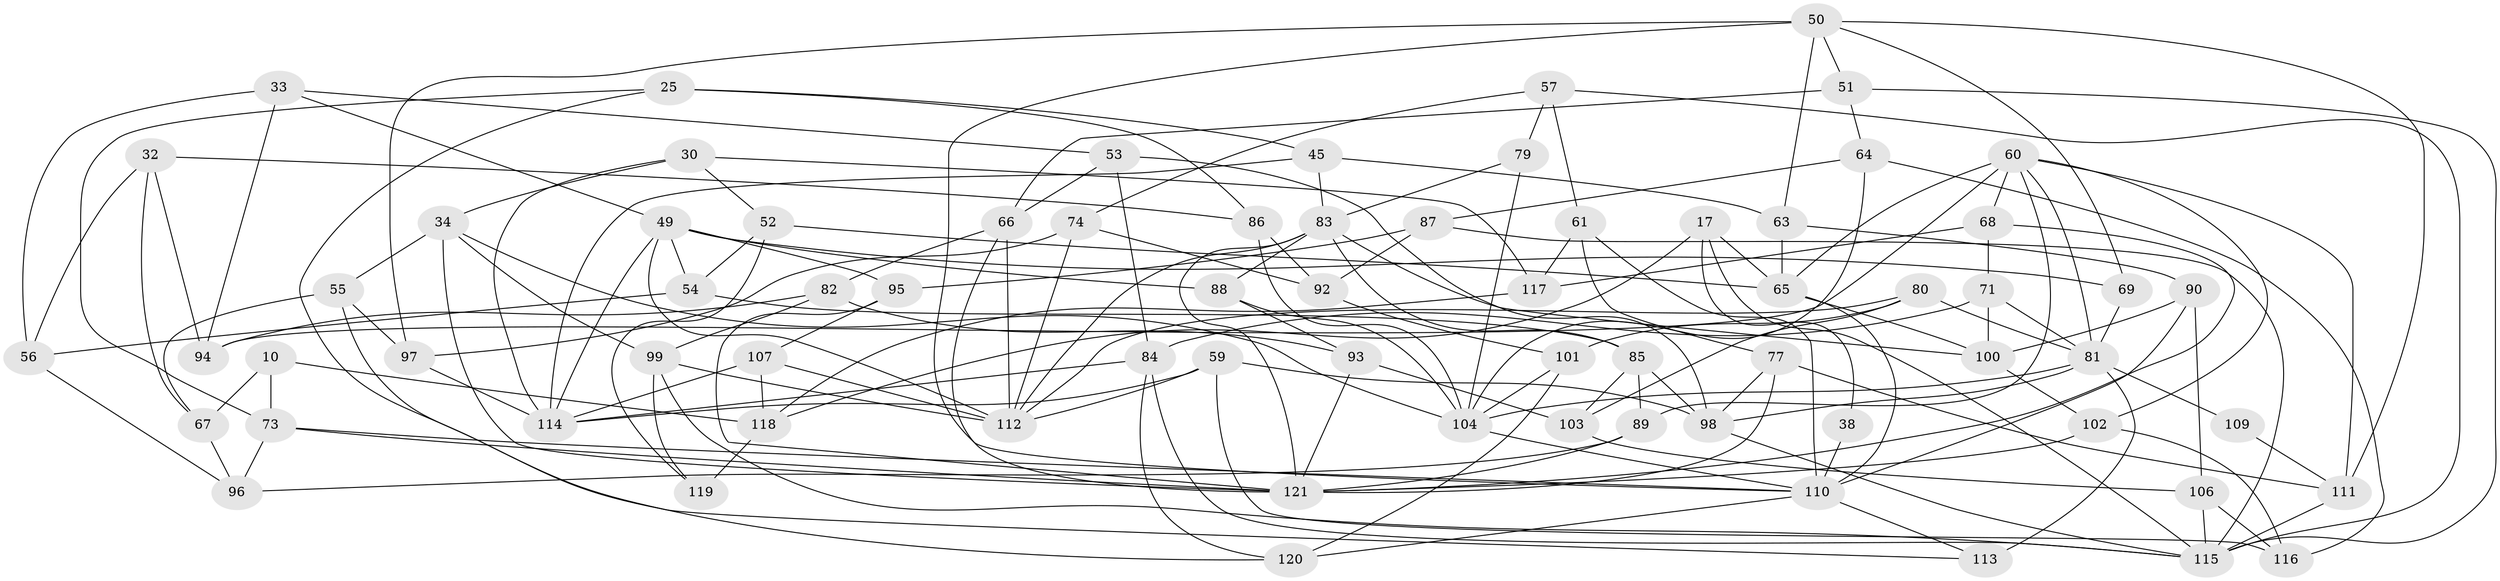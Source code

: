 // original degree distribution, {4: 1.0}
// Generated by graph-tools (version 1.1) at 2025/02/03/04/25 22:02:59]
// undirected, 72 vertices, 167 edges
graph export_dot {
graph [start="1"]
  node [color=gray90,style=filled];
  10;
  17;
  25;
  30;
  32;
  33;
  34 [super="+19"];
  38;
  45;
  49 [super="+42"];
  50 [super="+28"];
  51;
  52;
  53;
  54;
  55;
  56;
  57 [super="+35"];
  59;
  60 [super="+9+47"];
  61;
  63;
  64;
  65 [super="+11+44"];
  66 [super="+37"];
  67 [super="+1"];
  68;
  69;
  71;
  73 [super="+41"];
  74;
  77;
  79;
  80;
  81 [super="+15+58+39"];
  82;
  83 [super="+21+22"];
  84 [super="+75"];
  85 [super="+70"];
  86;
  87;
  88;
  89;
  90;
  92;
  93;
  94;
  95;
  96 [super="+26"];
  97;
  98 [super="+48"];
  99 [super="+29"];
  100 [super="+76"];
  101;
  102;
  103;
  104 [super="+24+27"];
  106;
  107;
  109;
  110 [super="+23+105+72"];
  111 [super="+36+46"];
  112 [super="+8+78+43"];
  113;
  114 [super="+3+6"];
  115 [super="+91+108"];
  116;
  117;
  118 [super="+31"];
  119;
  120;
  121 [super="+5+62"];
  10 -- 118;
  10 -- 67 [weight=2];
  10 -- 73;
  17 -- 38;
  17 -- 118;
  17 -- 115;
  17 -- 65;
  25 -- 86;
  25 -- 45;
  25 -- 113;
  25 -- 73;
  30 -- 52;
  30 -- 34;
  30 -- 117;
  30 -- 114;
  32 -- 56;
  32 -- 86;
  32 -- 94;
  32 -- 67;
  33 -- 49;
  33 -- 94;
  33 -- 56;
  33 -- 53;
  34 -- 99;
  34 -- 121 [weight=2];
  34 -- 104;
  34 -- 55;
  38 -- 110 [weight=3];
  45 -- 83;
  45 -- 63;
  45 -- 114;
  49 -- 88;
  49 -- 112 [weight=2];
  49 -- 114;
  49 -- 69;
  49 -- 54;
  49 -- 95;
  50 -- 63;
  50 -- 69;
  50 -- 111 [weight=2];
  50 -- 97;
  50 -- 51;
  50 -- 110 [weight=2];
  51 -- 66;
  51 -- 64;
  51 -- 115;
  52 -- 54;
  52 -- 65;
  52 -- 119;
  53 -- 84;
  53 -- 66;
  53 -- 98;
  54 -- 56;
  54 -- 85;
  55 -- 97;
  55 -- 120;
  55 -- 67;
  56 -- 96;
  57 -- 79 [weight=2];
  57 -- 74;
  57 -- 61;
  57 -- 115 [weight=2];
  59 -- 116;
  59 -- 114;
  59 -- 112;
  59 -- 98;
  60 -- 102;
  60 -- 111;
  60 -- 68;
  60 -- 89;
  60 -- 94;
  60 -- 65 [weight=2];
  60 -- 81;
  61 -- 77;
  61 -- 117;
  61 -- 110;
  63 -- 90;
  63 -- 65;
  64 -- 87;
  64 -- 116;
  64 -- 104;
  65 -- 100 [weight=2];
  65 -- 110;
  66 -- 112;
  66 -- 121 [weight=2];
  66 -- 82;
  67 -- 96 [weight=2];
  68 -- 71;
  68 -- 117;
  68 -- 121;
  69 -- 81 [weight=2];
  71 -- 100;
  71 -- 84;
  71 -- 81;
  73 -- 96 [weight=2];
  73 -- 121;
  73 -- 110;
  74 -- 97;
  74 -- 92;
  74 -- 112;
  77 -- 121;
  77 -- 111;
  77 -- 98;
  79 -- 104;
  79 -- 83;
  80 -- 101;
  80 -- 103;
  80 -- 81;
  80 -- 112;
  81 -- 109 [weight=3];
  81 -- 113 [weight=2];
  81 -- 98;
  81 -- 104;
  82 -- 93;
  82 -- 94;
  82 -- 99;
  83 -- 121;
  83 -- 112;
  83 -- 88;
  83 -- 100;
  83 -- 85 [weight=2];
  84 -- 115;
  84 -- 114 [weight=2];
  84 -- 120;
  85 -- 98;
  85 -- 103;
  85 -- 89;
  86 -- 92;
  86 -- 104;
  87 -- 95;
  87 -- 92;
  87 -- 115;
  88 -- 93;
  88 -- 104;
  89 -- 96;
  89 -- 121;
  90 -- 110;
  90 -- 100;
  90 -- 106;
  92 -- 101;
  93 -- 103;
  93 -- 121;
  95 -- 107;
  95 -- 121;
  97 -- 114;
  98 -- 115 [weight=3];
  99 -- 119;
  99 -- 112 [weight=2];
  99 -- 115;
  100 -- 102;
  101 -- 120;
  101 -- 104;
  102 -- 116;
  102 -- 121;
  103 -- 106;
  104 -- 110;
  106 -- 116;
  106 -- 115;
  107 -- 118;
  107 -- 114;
  107 -- 112;
  109 -- 111;
  110 -- 113;
  110 -- 120;
  111 -- 115 [weight=3];
  117 -- 118;
  118 -- 119 [weight=2];
}
